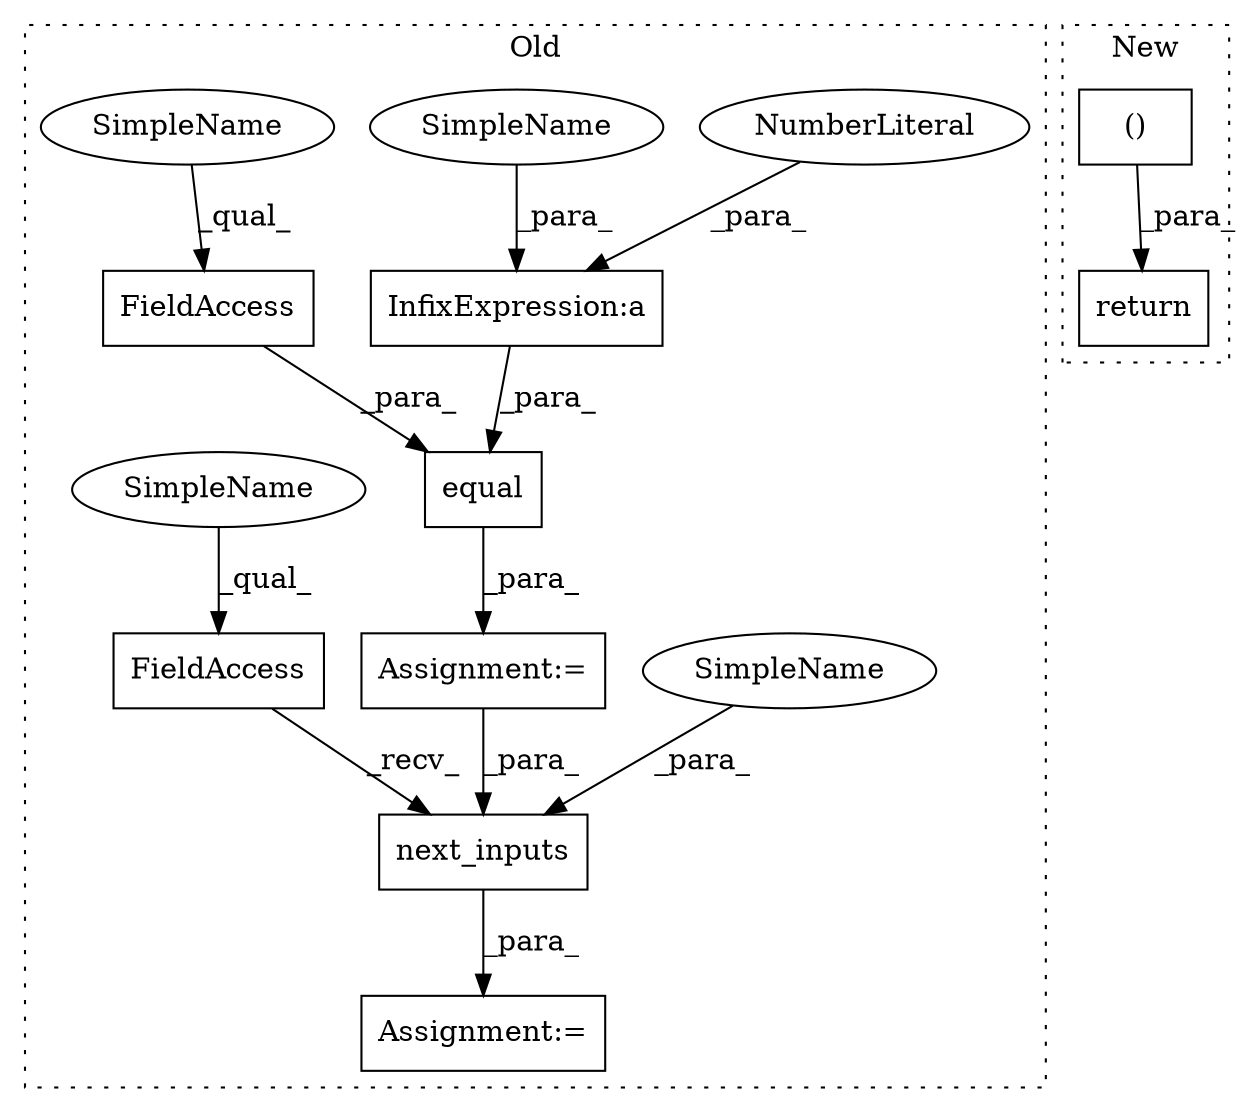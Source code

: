 digraph G {
subgraph cluster0 {
1 [label="next_inputs" a="32" s="7932,7995" l="12,1" shape="box"];
4 [label="FieldAccess" a="22" s="7919" l="12" shape="box"];
5 [label="Assignment:=" a="7" s="7917" l="2" shape="box"];
6 [label="FieldAccess" a="22" s="7826" l="24" shape="box"];
7 [label="equal" a="32" s="7811,7850" l="6,1" shape="box"];
8 [label="InfixExpression:a" a="27" s="7821" l="3" shape="box"];
9 [label="NumberLiteral" a="34" s="7824" l="1" shape="ellipse"];
10 [label="Assignment:=" a="7" s="7799" l="1" shape="box"];
11 [label="SimpleName" a="42" s="7944" l="4" shape="ellipse"];
12 [label="SimpleName" a="42" s="7817" l="4" shape="ellipse"];
13 [label="SimpleName" a="42" s="7826" l="4" shape="ellipse"];
14 [label="SimpleName" a="42" s="7919" l="4" shape="ellipse"];
label = "Old";
style="dotted";
}
subgraph cluster1 {
2 [label="return" a="41" s="7961" l="12" shape="box"];
3 [label="()" a="106" s="7973" l="75" shape="box"];
label = "New";
style="dotted";
}
1 -> 5 [label="_para_"];
3 -> 2 [label="_para_"];
4 -> 1 [label="_recv_"];
6 -> 7 [label="_para_"];
7 -> 10 [label="_para_"];
8 -> 7 [label="_para_"];
9 -> 8 [label="_para_"];
10 -> 1 [label="_para_"];
11 -> 1 [label="_para_"];
12 -> 8 [label="_para_"];
13 -> 6 [label="_qual_"];
14 -> 4 [label="_qual_"];
}